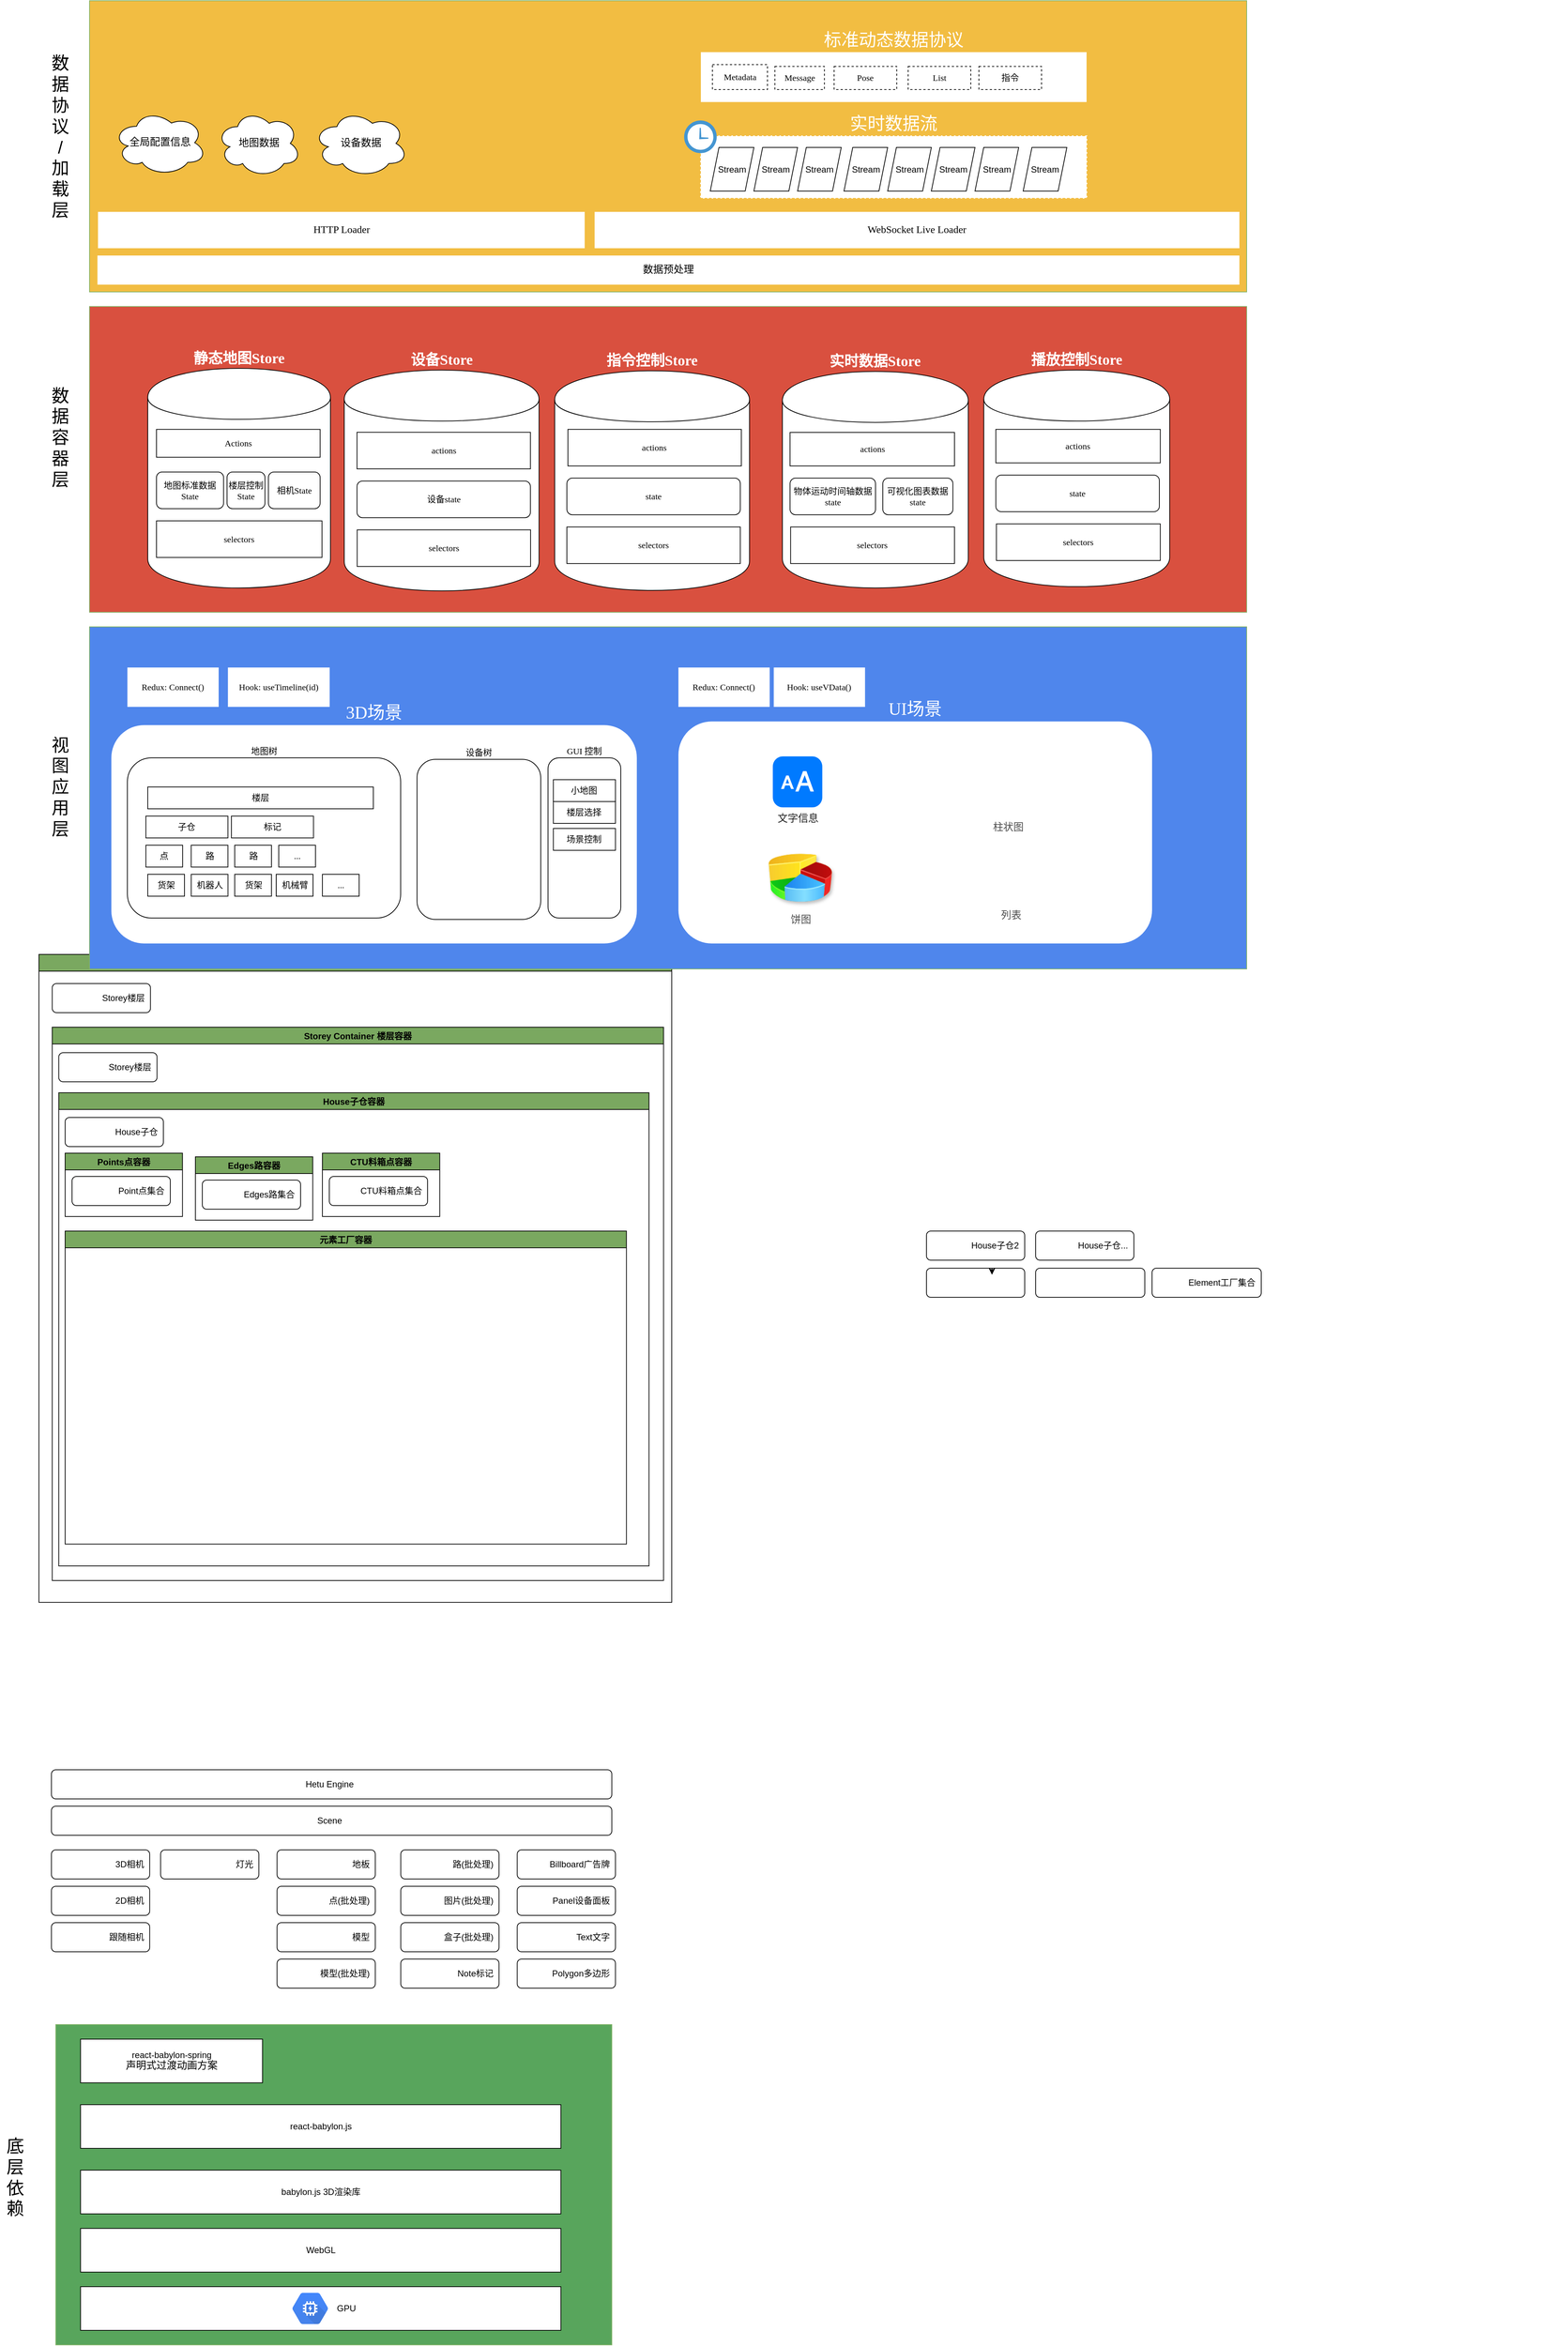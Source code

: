<mxfile version="12.9.3" type="github">
  <diagram id="kbm905aHLV5Dr9nUJAch" name="Page-1">
    <mxGraphModel dx="2106" dy="2013" grid="1" gridSize="10" guides="1" tooltips="1" connect="1" arrows="1" fold="1" page="1" pageScale="1" pageWidth="827" pageHeight="1169" math="0" shadow="0">
      <root>
        <mxCell id="0" />
        <mxCell id="1" parent="0" />
        <mxCell id="QesI7u1L_WgdvTfQqV23-170" value="Map Container容器" style="swimlane;fillColor=#7AA860;align=center;" vertex="1" parent="1">
          <mxGeometry x="-539.5" y="590" width="869.5" height="890" as="geometry" />
        </mxCell>
        <mxCell id="Qb2TL99q_MYCM1XcV-fh-2" value="" style="rounded=0;whiteSpace=wrap;html=1;fillColor=#4F86EC;strokeColor=#82b366;" parent="1" vertex="1">
          <mxGeometry x="-470" y="140" width="1590" height="470" as="geometry" />
        </mxCell>
        <mxCell id="G_mRowMAx6_Zk3fWA19y-172" value="&lt;font style=&quot;font-size: 24px&quot; color=&quot;#ffffff&quot;&gt;UI场景&lt;/font&gt;" style="rounded=1;whiteSpace=wrap;html=1;labelPosition=center;verticalLabelPosition=top;align=center;verticalAlign=bottom;fontFamily=Verdana;strokeColor=none;" parent="1" vertex="1">
          <mxGeometry x="339.19" y="270" width="650.81" height="305" as="geometry" />
        </mxCell>
        <mxCell id="G_mRowMAx6_Zk3fWA19y-164" value="&lt;font style=&quot;font-size: 24px&quot; color=&quot;#ffffff&quot;&gt;3D场景&lt;/font&gt;" style="rounded=1;whiteSpace=wrap;html=1;labelPosition=center;verticalLabelPosition=top;align=center;verticalAlign=bottom;fontFamily=Verdana;strokeColor=none;" parent="1" vertex="1">
          <mxGeometry x="-440" y="275" width="722.04" height="300" as="geometry" />
        </mxCell>
        <mxCell id="G_mRowMAx6_Zk3fWA19y-107" value="地图树" style="rounded=1;whiteSpace=wrap;html=1;labelPosition=center;verticalLabelPosition=top;align=center;verticalAlign=bottom;fontFamily=Verdana;" parent="1" vertex="1">
          <mxGeometry x="-417.96" y="320" width="375.5" height="220" as="geometry" />
        </mxCell>
        <mxCell id="Kp7RcIrqSu2gTxTqtwUE-27" value="楼层" style="rounded=0;whiteSpace=wrap;html=1;fontSize=12;fontFamily=Verdana;" parent="1" vertex="1">
          <mxGeometry x="-390" y="360" width="310" height="30" as="geometry" />
        </mxCell>
        <mxCell id="Kp7RcIrqSu2gTxTqtwUE-30" value="子仓" style="rounded=0;whiteSpace=wrap;html=1;fontSize=12;fontFamily=Verdana;" parent="1" vertex="1">
          <mxGeometry x="-392.56" y="400" width="112.75" height="30" as="geometry" />
        </mxCell>
        <mxCell id="G_mRowMAx6_Zk3fWA19y-111" value="设备树" style="rounded=1;whiteSpace=wrap;html=1;labelPosition=center;verticalLabelPosition=top;align=center;verticalAlign=bottom;fontFamily=Verdana;" parent="1" vertex="1">
          <mxGeometry x="-20" y="322" width="170" height="220" as="geometry" />
        </mxCell>
        <mxCell id="G_mRowMAx6_Zk3fWA19y-113" value="标记" style="rounded=0;whiteSpace=wrap;html=1;fontSize=12;fontFamily=Verdana;" parent="1" vertex="1">
          <mxGeometry x="-275" y="400" width="112.75" height="30" as="geometry" />
        </mxCell>
        <mxCell id="G_mRowMAx6_Zk3fWA19y-140" value="货架" style="rounded=0;whiteSpace=wrap;html=1;fontSize=12;fontFamily=Verdana;" parent="1" vertex="1">
          <mxGeometry x="-390" y="480" width="50.5" height="30" as="geometry" />
        </mxCell>
        <mxCell id="G_mRowMAx6_Zk3fWA19y-141" value="机器人" style="rounded=0;whiteSpace=wrap;html=1;fontSize=12;fontFamily=Verdana;" parent="1" vertex="1">
          <mxGeometry x="-330.25" y="480" width="50.5" height="30" as="geometry" />
        </mxCell>
        <mxCell id="G_mRowMAx6_Zk3fWA19y-142" value="货架" style="rounded=0;whiteSpace=wrap;html=1;fontSize=12;fontFamily=Verdana;" parent="1" vertex="1">
          <mxGeometry x="-270.5" y="480" width="50.5" height="30" as="geometry" />
        </mxCell>
        <mxCell id="G_mRowMAx6_Zk3fWA19y-179" value="Hook: useVData()" style="rounded=0;whiteSpace=wrap;html=1;fontFamily=Verdana;strokeColor=none;" parent="1" vertex="1">
          <mxGeometry x="470.192" y="195.884" width="125.408" height="54.118" as="geometry" />
        </mxCell>
        <mxCell id="G_mRowMAx6_Zk3fWA19y-183" value="Hook: useTimeline(id)" style="rounded=0;whiteSpace=wrap;html=1;fontFamily=Verdana;strokeColor=none;" parent="1" vertex="1">
          <mxGeometry x="-279.81" y="195.89" width="139.81" height="54.11" as="geometry" />
        </mxCell>
        <mxCell id="G_mRowMAx6_Zk3fWA19y-184" value="Redux: Connect()" style="rounded=0;whiteSpace=wrap;html=1;fontFamily=Verdana;strokeColor=none;" parent="1" vertex="1">
          <mxGeometry x="339.192" y="195.894" width="125.408" height="54.118" as="geometry" />
        </mxCell>
        <mxCell id="G_mRowMAx6_Zk3fWA19y-185" value="Redux: Connect()" style="rounded=0;whiteSpace=wrap;html=1;fontFamily=Verdana;strokeColor=none;" parent="1" vertex="1">
          <mxGeometry x="-417.958" y="195.884" width="125.408" height="54.118" as="geometry" />
        </mxCell>
        <mxCell id="Qb2TL99q_MYCM1XcV-fh-3" value="" style="rounded=0;whiteSpace=wrap;html=1;fillColor=#D9503F;strokeColor=#82b366;" parent="1" vertex="1">
          <mxGeometry x="-470" y="-300" width="1590" height="420" as="geometry" />
        </mxCell>
        <mxCell id="lYB_4dRALKVZFrLRTpmS-6" value="" style="group;fontColor=#FFFFFF;" parent="1" vertex="1" connectable="0">
          <mxGeometry x="-390" y="-215" width="1404.19" height="310" as="geometry" />
        </mxCell>
        <mxCell id="G_mRowMAx6_Zk3fWA19y-153" value="" style="group;fontFamily=Verdana;" parent="lYB_4dRALKVZFrLRTpmS-6" vertex="1" connectable="0">
          <mxGeometry width="288.968" height="301.622" as="geometry" />
        </mxCell>
        <mxCell id="G_mRowMAx6_Zk3fWA19y-114" value="&lt;div style=&quot;text-align: center&quot;&gt;&lt;b style=&quot;font-size: 20px&quot;&gt;&lt;font color=&quot;#ffffff&quot;&gt;静态地图Store&lt;/font&gt;&lt;/b&gt;&lt;br&gt;&lt;/div&gt;" style="shape=cylinder;whiteSpace=wrap;html=1;boundedLbl=1;backgroundOutline=1;labelPosition=center;verticalLabelPosition=top;align=center;verticalAlign=bottom;fontFamily=Verdana;" parent="G_mRowMAx6_Zk3fWA19y-153" vertex="1">
          <mxGeometry width="251.071" height="301.622" as="geometry" />
        </mxCell>
        <mxCell id="G_mRowMAx6_Zk3fWA19y-110" value="楼层控制State" style="rounded=1;whiteSpace=wrap;html=1;fontSize=12;fontFamily=Verdana;" parent="G_mRowMAx6_Zk3fWA19y-153" vertex="1">
          <mxGeometry x="108.955" y="142.432" width="52.109" height="50.27" as="geometry" />
        </mxCell>
        <mxCell id="G_mRowMAx6_Zk3fWA19y-119" value="Actions" style="rounded=0;whiteSpace=wrap;html=1;fontFamily=Verdana;" parent="G_mRowMAx6_Zk3fWA19y-153" vertex="1">
          <mxGeometry x="12.042" y="83.784" width="224.817" height="38.298" as="geometry" />
        </mxCell>
        <mxCell id="esOJimNZTuqzEGKTnxW6-20" value="地图标准数据State" style="rounded=1;whiteSpace=wrap;html=1;fontFamily=Verdana;" parent="G_mRowMAx6_Zk3fWA19y-153" vertex="1">
          <mxGeometry x="12.042" y="142.432" width="92.176" height="50.27" as="geometry" />
        </mxCell>
        <mxCell id="esOJimNZTuqzEGKTnxW6-21" value="相机State" style="rounded=1;whiteSpace=wrap;html=1;fontSize=12;fontFamily=Verdana;" parent="G_mRowMAx6_Zk3fWA19y-153" vertex="1">
          <mxGeometry x="165.801" y="142.432" width="71.058" height="50.27" as="geometry" />
        </mxCell>
        <mxCell id="esOJimNZTuqzEGKTnxW6-22" value="selectors" style="rounded=0;whiteSpace=wrap;html=1;fontFamily=Verdana;" parent="G_mRowMAx6_Zk3fWA19y-153" vertex="1">
          <mxGeometry x="12.042" y="209.459" width="227.385" height="50.27" as="geometry" />
        </mxCell>
        <mxCell id="esOJimNZTuqzEGKTnxW6-3" value="&lt;span style=&quot;font-size: 20px&quot;&gt;&lt;b&gt;指令控制Store&lt;/b&gt;&lt;/span&gt;" style="shape=cylinder;whiteSpace=wrap;html=1;boundedLbl=1;backgroundOutline=1;fontFamily=Verdana;labelPosition=center;verticalLabelPosition=top;align=center;verticalAlign=bottom;fontColor=#FFFFFF;" parent="lYB_4dRALKVZFrLRTpmS-6" vertex="1">
          <mxGeometry x="559.196" y="3.378" width="267.651" height="301.622" as="geometry" />
        </mxCell>
        <mxCell id="esOJimNZTuqzEGKTnxW6-19" value="" style="group;fontColor=#FFFFFF;" parent="lYB_4dRALKVZFrLRTpmS-6" vertex="1" connectable="0">
          <mxGeometry x="270.019" y="12.378" width="267.651" height="293.243" as="geometry" />
        </mxCell>
        <mxCell id="esOJimNZTuqzEGKTnxW6-9" value="&lt;font style=&quot;font-size: 20px&quot; color=&quot;#ffffff&quot;&gt;&lt;b&gt;设备Store&lt;/b&gt;&lt;/font&gt;" style="shape=cylinder;whiteSpace=wrap;html=1;boundedLbl=1;backgroundOutline=1;labelPosition=center;verticalLabelPosition=top;align=center;verticalAlign=bottom;fontFamily=Verdana;" parent="esOJimNZTuqzEGKTnxW6-19" vertex="1">
          <mxGeometry y="-10" width="267.65" height="303.24" as="geometry" />
        </mxCell>
        <mxCell id="esOJimNZTuqzEGKTnxW6-16" value="actions" style="rounded=0;whiteSpace=wrap;html=1;fontFamily=Verdana;" parent="esOJimNZTuqzEGKTnxW6-19" vertex="1">
          <mxGeometry x="17.528" y="75.405" width="238.28" height="50.27" as="geometry" />
        </mxCell>
        <mxCell id="esOJimNZTuqzEGKTnxW6-17" value="设备state" style="rounded=1;whiteSpace=wrap;html=1;fontFamily=Verdana;" parent="esOJimNZTuqzEGKTnxW6-19" vertex="1">
          <mxGeometry x="17.528" y="142.432" width="238.28" height="50.27" as="geometry" />
        </mxCell>
        <mxCell id="esOJimNZTuqzEGKTnxW6-18" value="selectors" style="rounded=0;whiteSpace=wrap;html=1;fontFamily=Verdana;" parent="esOJimNZTuqzEGKTnxW6-19" vertex="1">
          <mxGeometry x="17.741" y="209.459" width="238.28" height="50.27" as="geometry" />
        </mxCell>
        <mxCell id="esOJimNZTuqzEGKTnxW6-59" value="actions" style="rounded=0;whiteSpace=wrap;html=1;fontFamily=Verdana;" parent="lYB_4dRALKVZFrLRTpmS-6" vertex="1">
          <mxGeometry x="577.367" y="83.784" width="238.28" height="50.27" as="geometry" />
        </mxCell>
        <mxCell id="esOJimNZTuqzEGKTnxW6-60" value="state" style="rounded=1;whiteSpace=wrap;html=1;fontFamily=Verdana;" parent="lYB_4dRALKVZFrLRTpmS-6" vertex="1">
          <mxGeometry x="575.913" y="150.811" width="238.28" height="50.27" as="geometry" />
        </mxCell>
        <mxCell id="esOJimNZTuqzEGKTnxW6-61" value="selectors" style="rounded=0;whiteSpace=wrap;html=1;fontFamily=Verdana;" parent="lYB_4dRALKVZFrLRTpmS-6" vertex="1">
          <mxGeometry x="575.913" y="217.838" width="238.28" height="50.27" as="geometry" />
        </mxCell>
        <mxCell id="G_mRowMAx6_Zk3fWA19y-127" value="&lt;div style=&quot;text-align: center&quot;&gt;&lt;b style=&quot;font-size: 20px&quot;&gt;实时数据Store&lt;/b&gt;&lt;br&gt;&lt;/div&gt;" style="shape=cylinder;whiteSpace=wrap;html=1;boundedLbl=1;backgroundOutline=1;labelPosition=center;verticalLabelPosition=top;align=center;verticalAlign=bottom;fontFamily=Verdana;fontColor=#FFFFFF;" parent="lYB_4dRALKVZFrLRTpmS-6" vertex="1">
          <mxGeometry x="872.053" y="4.189" width="255.396" height="297.432" as="geometry" />
        </mxCell>
        <mxCell id="G_mRowMAx6_Zk3fWA19y-131" value="物体运动时间轴数据state" style="rounded=1;whiteSpace=wrap;html=1;fontFamily=Verdana;" parent="lYB_4dRALKVZFrLRTpmS-6" vertex="1">
          <mxGeometry x="882.55" y="150.81" width="117.45" height="50.27" as="geometry" />
        </mxCell>
        <mxCell id="G_mRowMAx6_Zk3fWA19y-132" value="可视化图表数据state" style="rounded=1;whiteSpace=wrap;html=1;fontFamily=Verdana;" parent="lYB_4dRALKVZFrLRTpmS-6" vertex="1">
          <mxGeometry x="1010" y="150.81" width="96.32" height="50.27" as="geometry" />
        </mxCell>
        <mxCell id="esOJimNZTuqzEGKTnxW6-63" value="selectors" style="rounded=0;whiteSpace=wrap;html=1;fontFamily=Verdana;" parent="lYB_4dRALKVZFrLRTpmS-6" vertex="1">
          <mxGeometry x="883.328" y="217.838" width="225.172" height="50.27" as="geometry" />
        </mxCell>
        <mxCell id="esOJimNZTuqzEGKTnxW6-68" value="actions" style="rounded=0;whiteSpace=wrap;html=1;fontFamily=Verdana;" parent="lYB_4dRALKVZFrLRTpmS-6" vertex="1">
          <mxGeometry x="882.546" y="87.973" width="225.954" height="46.081" as="geometry" />
        </mxCell>
        <mxCell id="lYB_4dRALKVZFrLRTpmS-1" value="&lt;div style=&quot;text-align: center&quot;&gt;&lt;span style=&quot;font-size: 20px&quot;&gt;&lt;b&gt;播放控制Store&lt;/b&gt;&lt;/span&gt;&lt;/div&gt;" style="shape=cylinder;whiteSpace=wrap;html=1;boundedLbl=1;backgroundOutline=1;labelPosition=center;verticalLabelPosition=top;align=center;verticalAlign=bottom;fontFamily=Verdana;fontColor=#FFFFFF;" parent="lYB_4dRALKVZFrLRTpmS-6" vertex="1">
          <mxGeometry x="1148.794" y="2.378" width="255.396" height="297.432" as="geometry" />
        </mxCell>
        <mxCell id="lYB_4dRALKVZFrLRTpmS-2" value="state" style="rounded=1;whiteSpace=wrap;html=1;fontFamily=Verdana;" parent="lYB_4dRALKVZFrLRTpmS-6" vertex="1">
          <mxGeometry x="1165.35" y="146.62" width="224.65" height="50.27" as="geometry" />
        </mxCell>
        <mxCell id="lYB_4dRALKVZFrLRTpmS-4" value="selectors" style="rounded=0;whiteSpace=wrap;html=1;fontFamily=Verdana;" parent="lYB_4dRALKVZFrLRTpmS-6" vertex="1">
          <mxGeometry x="1166.128" y="213.649" width="225.172" height="50.27" as="geometry" />
        </mxCell>
        <mxCell id="lYB_4dRALKVZFrLRTpmS-5" value="actions" style="rounded=0;whiteSpace=wrap;html=1;fontFamily=Verdana;" parent="lYB_4dRALKVZFrLRTpmS-6" vertex="1">
          <mxGeometry x="1165.346" y="83.784" width="225.954" height="46.081" as="geometry" />
        </mxCell>
        <mxCell id="lYB_4dRALKVZFrLRTpmS-8" value="" style="rounded=0;whiteSpace=wrap;html=1;fillColor=#F2BD42;strokeColor=#82b366;shadow=0;" parent="1" vertex="1">
          <mxGeometry x="-470" y="-720" width="1590" height="400" as="geometry" />
        </mxCell>
        <mxCell id="lYB_4dRALKVZFrLRTpmS-38" value="HTTP Loader" style="rounded=0;whiteSpace=wrap;html=1;fontFamily=Verdana;strokeColor=none;fontSize=14;" parent="1" vertex="1">
          <mxGeometry x="-458.36" y="-430" width="668.72" height="50" as="geometry" />
        </mxCell>
        <mxCell id="lYB_4dRALKVZFrLRTpmS-39" value="WebSocket Live Loader" style="rounded=0;whiteSpace=wrap;html=1;fontFamily=Verdana;strokeColor=none;fontSize=14;" parent="1" vertex="1">
          <mxGeometry x="224.02" y="-430" width="885.98" height="50" as="geometry" />
        </mxCell>
        <mxCell id="lYB_4dRALKVZFrLRTpmS-49" style="edgeStyle=orthogonalEdgeStyle;rounded=0;orthogonalLoop=1;jettySize=auto;html=1;exitX=0.5;exitY=1;exitDx=0;exitDy=0;" parent="1" source="lYB_4dRALKVZFrLRTpmS-39" target="lYB_4dRALKVZFrLRTpmS-39" edge="1">
          <mxGeometry relative="1" as="geometry" />
        </mxCell>
        <mxCell id="lYB_4dRALKVZFrLRTpmS-43" value="设备数据" style="ellipse;shape=cloud;whiteSpace=wrap;html=1;fontFamily=Verdana;fontSize=14;" parent="1" vertex="1">
          <mxGeometry x="-162.49" y="-569.99" width="129.78" height="91.95" as="geometry" />
        </mxCell>
        <mxCell id="lYB_4dRALKVZFrLRTpmS-40" value="全局配置信息" style="ellipse;shape=cloud;whiteSpace=wrap;html=1;fontFamily=Verdana;fontSize=14;" parent="1" vertex="1">
          <mxGeometry x="-437.28" y="-570" width="127.72" height="90" as="geometry" />
        </mxCell>
        <mxCell id="lYB_4dRALKVZFrLRTpmS-41" value="地图数据" style="ellipse;shape=cloud;whiteSpace=wrap;html=1;fontFamily=Verdana;fontSize=14;" parent="1" vertex="1">
          <mxGeometry x="-295.47" y="-570" width="115.82" height="91.96" as="geometry" />
        </mxCell>
        <mxCell id="lYB_4dRALKVZFrLRTpmS-31" value="&lt;font color=&quot;#ffffff&quot; style=&quot;font-size: 24px&quot;&gt;标准动态数据协议&lt;/font&gt;" style="rounded=0;whiteSpace=wrap;html=1;fillColor=#ffffff;fontSize=12;labelPosition=center;verticalLabelPosition=top;align=center;verticalAlign=bottom;fontFamily=Verdana;strokeColor=none;" parent="1" vertex="1">
          <mxGeometry x="370" y="-649.36" width="530" height="68.51" as="geometry" />
        </mxCell>
        <mxCell id="lYB_4dRALKVZFrLRTpmS-32" value="Metadata" style="rounded=0;whiteSpace=wrap;html=1;fillColor=#ffffff;fontSize=12;dashed=1;fontFamily=Verdana;" parent="1" vertex="1">
          <mxGeometry x="385.888" y="-632.233" width="75.666" height="34.255" as="geometry" />
        </mxCell>
        <mxCell id="lYB_4dRALKVZFrLRTpmS-33" value="Message" style="rounded=0;whiteSpace=wrap;html=1;dashed=1;fillColor=#ffffff;fontSize=12;labelPosition=center;verticalLabelPosition=middle;align=center;verticalAlign=middle;fontFamily=Verdana;" parent="1" vertex="1">
          <mxGeometry x="471.726" y="-629.786" width="68.057" height="31.809" as="geometry" />
        </mxCell>
        <mxCell id="lYB_4dRALKVZFrLRTpmS-35" value="List" style="rounded=0;whiteSpace=wrap;html=1;dashed=1;fillColor=#ffffff;fontSize=12;labelPosition=center;verticalLabelPosition=middle;align=center;verticalAlign=middle;fontFamily=Verdana;" parent="1" vertex="1">
          <mxGeometry x="654.833" y="-629.786" width="86.062" height="31.809" as="geometry" />
        </mxCell>
        <mxCell id="lYB_4dRALKVZFrLRTpmS-66" value="Pose" style="rounded=0;whiteSpace=wrap;html=1;dashed=1;fillColor=#ffffff;fontSize=12;labelPosition=center;verticalLabelPosition=middle;align=center;verticalAlign=middle;fontFamily=Verdana;" parent="1" vertex="1">
          <mxGeometry x="553.104" y="-629.786" width="86.062" height="31.809" as="geometry" />
        </mxCell>
        <mxCell id="lYB_4dRALKVZFrLRTpmS-67" value="指令" style="rounded=0;whiteSpace=wrap;html=1;dashed=1;fillColor=#ffffff;fontSize=12;labelPosition=center;verticalLabelPosition=middle;align=center;verticalAlign=middle;fontFamily=Verdana;" parent="1" vertex="1">
          <mxGeometry x="752.063" y="-629.786" width="86.062" height="31.809" as="geometry" />
        </mxCell>
        <mxCell id="lYB_4dRALKVZFrLRTpmS-68" value="数据容器层" style="text;html=1;strokeColor=none;fillColor=none;align=center;verticalAlign=middle;whiteSpace=wrap;rounded=0;shadow=0;fontSize=24;" parent="1" vertex="1">
          <mxGeometry x="-530" y="-180" width="40" height="120" as="geometry" />
        </mxCell>
        <mxCell id="lYB_4dRALKVZFrLRTpmS-69" value="数据协议&lt;br&gt;/&lt;br&gt;加载&lt;br&gt;层" style="text;html=1;strokeColor=none;fillColor=none;align=center;verticalAlign=middle;whiteSpace=wrap;rounded=0;shadow=0;fontSize=24;" parent="1" vertex="1">
          <mxGeometry x="-530" y="-593.08" width="40" height="120" as="geometry" />
        </mxCell>
        <mxCell id="lYB_4dRALKVZFrLRTpmS-70" value="视图&lt;br&gt;应用层" style="text;html=1;strokeColor=none;fillColor=none;align=center;verticalAlign=middle;whiteSpace=wrap;rounded=0;shadow=0;fontSize=24;" parent="1" vertex="1">
          <mxGeometry x="-530" y="300" width="40" height="120" as="geometry" />
        </mxCell>
        <mxCell id="lYB_4dRALKVZFrLRTpmS-71" value="底层依赖" style="text;html=1;strokeColor=none;fillColor=none;align=center;verticalAlign=middle;whiteSpace=wrap;rounded=0;shadow=0;fontSize=24;" parent="1" vertex="1">
          <mxGeometry x="-592.32" y="2210" width="40" height="120" as="geometry" />
        </mxCell>
        <mxCell id="lYB_4dRALKVZFrLRTpmS-74" value="点" style="rounded=0;whiteSpace=wrap;html=1;fontSize=12;fontFamily=Verdana;" parent="1" vertex="1">
          <mxGeometry x="-392.56" y="440" width="50.5" height="30" as="geometry" />
        </mxCell>
        <mxCell id="lYB_4dRALKVZFrLRTpmS-75" value="路" style="rounded=0;whiteSpace=wrap;html=1;fontSize=12;fontFamily=Verdana;" parent="1" vertex="1">
          <mxGeometry x="-330.31" y="440" width="50.5" height="30" as="geometry" />
        </mxCell>
        <mxCell id="lYB_4dRALKVZFrLRTpmS-78" value="机械臂" style="rounded=0;whiteSpace=wrap;html=1;fontSize=12;fontFamily=Verdana;" parent="1" vertex="1">
          <mxGeometry x="-213.43" y="480" width="50.5" height="30" as="geometry" />
        </mxCell>
        <mxCell id="lYB_4dRALKVZFrLRTpmS-79" value="路" style="rounded=0;whiteSpace=wrap;html=1;fontSize=12;fontFamily=Verdana;" parent="1" vertex="1">
          <mxGeometry x="-270.5" y="440" width="50.5" height="30" as="geometry" />
        </mxCell>
        <mxCell id="lYB_4dRALKVZFrLRTpmS-80" value="..." style="rounded=0;whiteSpace=wrap;html=1;fontSize=12;fontFamily=Verdana;" parent="1" vertex="1">
          <mxGeometry x="-150" y="480" width="50.5" height="30" as="geometry" />
        </mxCell>
        <mxCell id="lYB_4dRALKVZFrLRTpmS-81" value="..." style="rounded=0;whiteSpace=wrap;html=1;fontSize=12;fontFamily=Verdana;" parent="1" vertex="1">
          <mxGeometry x="-210" y="440" width="50.5" height="30" as="geometry" />
        </mxCell>
        <mxCell id="lYB_4dRALKVZFrLRTpmS-82" value="GUI 控制" style="rounded=1;whiteSpace=wrap;html=1;labelPosition=center;verticalLabelPosition=top;align=center;verticalAlign=bottom;fontFamily=Verdana;" parent="1" vertex="1">
          <mxGeometry x="160" y="320" width="100" height="220" as="geometry" />
        </mxCell>
        <mxCell id="lYB_4dRALKVZFrLRTpmS-85" value="机械臂" style="rounded=0;whiteSpace=wrap;html=1;fontSize=12;fontFamily=Verdana;" parent="1" vertex="1">
          <mxGeometry x="-213.43" y="480" width="50.5" height="30" as="geometry" />
        </mxCell>
        <mxCell id="lYB_4dRALKVZFrLRTpmS-95" value="" style="shape=image;html=1;verticalAlign=top;verticalLabelPosition=bottom;labelBackgroundColor=#ffffff;imageAspect=0;aspect=fixed;image=https://cdn1.iconfinder.com/data/icons/smallicons-logotypes/32/android-128.png;rounded=0;shadow=1;glass=0;comic=0;strokeColor=#000000;strokeWidth=1;fillColor=none;fontSize=24;fontColor=#FFFFFF;" parent="1" vertex="1">
          <mxGeometry y="352" width="60" height="60" as="geometry" />
        </mxCell>
        <mxCell id="lYB_4dRALKVZFrLRTpmS-96" value="" style="shape=image;html=1;verticalAlign=top;verticalLabelPosition=bottom;labelBackgroundColor=#ffffff;imageAspect=0;aspect=fixed;image=https://cdn2.iconfinder.com/data/icons/free-1/128/Android__logo__robot-128.png;rounded=0;shadow=1;glass=0;comic=0;strokeColor=#000000;strokeWidth=1;fillColor=none;fontSize=24;fontColor=#FFFFFF;" parent="1" vertex="1">
          <mxGeometry x="72" y="352" width="58" height="58" as="geometry" />
        </mxCell>
        <mxCell id="lYB_4dRALKVZFrLRTpmS-97" value="" style="shape=image;html=1;verticalAlign=top;verticalLabelPosition=bottom;labelBackgroundColor=#ffffff;imageAspect=0;aspect=fixed;image=https://cdn0.iconfinder.com/data/icons/construction-2-21/512/construction-industry-building-08-128.png;rounded=0;shadow=1;glass=0;comic=0;strokeColor=#000000;strokeWidth=1;fillColor=none;fontSize=24;fontColor=#FFFFFF;" parent="1" vertex="1">
          <mxGeometry y="442" width="60" height="60" as="geometry" />
        </mxCell>
        <mxCell id="lYB_4dRALKVZFrLRTpmS-98" value="" style="shape=image;html=1;verticalAlign=top;verticalLabelPosition=bottom;labelBackgroundColor=#ffffff;imageAspect=0;aspect=fixed;image=https://cdn4.iconfinder.com/data/icons/space-exploration-set/128/iStar_Design_Space_LineIcons_Live-16-128.png;rounded=0;shadow=1;glass=0;comic=0;strokeColor=#000000;strokeWidth=1;fillColor=none;fontSize=24;fontColor=#FFFFFF;" parent="1" vertex="1">
          <mxGeometry x="72" y="432" width="78" height="78" as="geometry" />
        </mxCell>
        <mxCell id="lYB_4dRALKVZFrLRTpmS-99" value="小地图" style="rounded=0;whiteSpace=wrap;html=1;fontSize=12;fontFamily=Verdana;" parent="1" vertex="1">
          <mxGeometry x="167.32" y="350" width="85.35" height="30" as="geometry" />
        </mxCell>
        <mxCell id="lYB_4dRALKVZFrLRTpmS-100" value="楼层选择" style="rounded=0;whiteSpace=wrap;html=1;fontSize=12;fontFamily=Verdana;" parent="1" vertex="1">
          <mxGeometry x="167.32" y="380" width="85.35" height="30" as="geometry" />
        </mxCell>
        <mxCell id="lYB_4dRALKVZFrLRTpmS-101" value="场景控制" style="rounded=0;whiteSpace=wrap;html=1;fontSize=12;fontFamily=Verdana;" parent="1" vertex="1">
          <mxGeometry x="167.33" y="417" width="85.35" height="30" as="geometry" />
        </mxCell>
        <mxCell id="lYB_4dRALKVZFrLRTpmS-102" value="Text" style="text;html=1;strokeColor=none;fillColor=none;align=center;verticalAlign=middle;whiteSpace=wrap;rounded=0;shadow=1;glass=0;comic=0;fontSize=24;fontColor=#FFFFFF;" parent="1" vertex="1">
          <mxGeometry x="976" y="890" width="40" height="20" as="geometry" />
        </mxCell>
        <mxCell id="lYB_4dRALKVZFrLRTpmS-104" value="&lt;font style=&quot;font-size: 14px&quot;&gt;文字信息&lt;br&gt;&lt;/font&gt;" style="html=1;strokeWidth=1;shadow=0;dashed=0;shape=mxgraph.ios7.misc.text_size;fillColor=#007AFF;strokeColor=none;buttonText=;strokeColor2=#222222;fontColor=#222222;fontSize=8;verticalLabelPosition=bottom;verticalAlign=top;align=center;rounded=0;glass=0;comic=0;" parent="1" vertex="1">
          <mxGeometry x="468.87" y="318" width="68" height="70" as="geometry" />
        </mxCell>
        <mxCell id="lYB_4dRALKVZFrLRTpmS-158" value="柱状图" style="shape=image;html=1;verticalAlign=top;verticalLabelPosition=bottom;labelBackgroundColor=#ffffff;imageAspect=0;aspect=fixed;image=https://cdn0.iconfinder.com/data/icons/infographic-bar-vol-9/512/1-128.png;rounded=0;shadow=1;glass=0;comic=0;strokeColor=#000000;strokeWidth=1;fillColor=none;fontSize=14;fontColor=#4D4D4D;" parent="1" vertex="1">
          <mxGeometry x="739.81" y="295.25" width="104.75" height="104.75" as="geometry" />
        </mxCell>
        <mxCell id="lYB_4dRALKVZFrLRTpmS-165" value="饼图" style="image;html=1;labelBackgroundColor=#ffffff;image=img/lib/clip_art/finance/Pie_Chart_128x128.png;rounded=0;shadow=1;glass=0;comic=0;strokeColor=#000000;strokeWidth=1;fillColor=none;fontSize=14;fontColor=#4D4D4D;" parent="1" vertex="1">
          <mxGeometry x="463.09" y="442" width="87.1" height="85" as="geometry" />
        </mxCell>
        <mxCell id="lYB_4dRALKVZFrLRTpmS-167" value="列表" style="shape=image;html=1;verticalAlign=top;verticalLabelPosition=bottom;labelBackgroundColor=#ffffff;imageAspect=0;aspect=fixed;image=https://cdn2.iconfinder.com/data/icons/infographic-bar-vol-10-2/512/4-128.png;rounded=0;shadow=1;glass=0;comic=0;strokeColor=#000000;strokeWidth=1;fillColor=none;fontSize=14;fontColor=#4D4D4D;" parent="1" vertex="1">
          <mxGeometry x="756.22" y="442" width="79" height="79" as="geometry" />
        </mxCell>
        <mxCell id="lYB_4dRALKVZFrLRTpmS-168" value="" style="shape=image;html=1;verticalAlign=top;verticalLabelPosition=bottom;labelBackgroundColor=#ffffff;imageAspect=0;aspect=fixed;image=https://cdn1.iconfinder.com/data/icons/nuvola2/128x128/filesystems/pipe.png;rounded=0;shadow=1;glass=0;comic=0;strokeColor=#000000;strokeWidth=1;fillColor=none;fontSize=14;fontColor=#4D4D4D;rotation=-45;" parent="1" vertex="1">
          <mxGeometry x="-403.68" y="93.72" width="96.86" height="96.86" as="geometry" />
        </mxCell>
        <mxCell id="lYB_4dRALKVZFrLRTpmS-169" value="" style="shape=image;html=1;verticalAlign=top;verticalLabelPosition=bottom;labelBackgroundColor=#ffffff;imageAspect=0;aspect=fixed;image=https://cdn1.iconfinder.com/data/icons/nuvola2/128x128/filesystems/pipe.png;rounded=0;shadow=1;glass=0;comic=0;strokeColor=#000000;strokeWidth=1;fillColor=none;fontSize=14;fontColor=#4D4D4D;rotation=-45;" parent="1" vertex="1">
          <mxGeometry x="-257.85" y="95.21" width="95.89" height="95.89" as="geometry" />
        </mxCell>
        <mxCell id="lYB_4dRALKVZFrLRTpmS-170" value="" style="shape=image;html=1;verticalAlign=top;verticalLabelPosition=bottom;labelBackgroundColor=#ffffff;imageAspect=0;aspect=fixed;image=https://cdn1.iconfinder.com/data/icons/nuvola2/128x128/filesystems/pipe.png;rounded=0;shadow=1;glass=0;comic=0;strokeColor=#000000;strokeWidth=1;fillColor=none;fontSize=14;fontColor=#4D4D4D;rotation=-45;" parent="1" vertex="1">
          <mxGeometry x="347.01" y="95.21" width="95.89" height="95.89" as="geometry" />
        </mxCell>
        <mxCell id="lYB_4dRALKVZFrLRTpmS-171" value="" style="shape=image;html=1;verticalAlign=top;verticalLabelPosition=bottom;labelBackgroundColor=#ffffff;imageAspect=0;aspect=fixed;image=https://cdn1.iconfinder.com/data/icons/nuvola2/128x128/filesystems/pipe.png;rounded=0;shadow=1;glass=0;comic=0;strokeColor=#000000;strokeWidth=1;fillColor=none;fontSize=14;fontColor=#4D4D4D;rotation=-45;" parent="1" vertex="1">
          <mxGeometry x="484.96" y="96.21" width="95.89" height="95.89" as="geometry" />
        </mxCell>
        <mxCell id="lYB_4dRALKVZFrLRTpmS-182" value="数据预处理" style="rounded=0;whiteSpace=wrap;html=1;fontFamily=Verdana;strokeColor=none;fontSize=14;" parent="1" vertex="1">
          <mxGeometry x="-459.11" y="-370" width="1569.11" height="40" as="geometry" />
        </mxCell>
        <mxCell id="lYB_4dRALKVZFrLRTpmS-185" value="" style="group" parent="1" vertex="1" connectable="0">
          <mxGeometry x="370" y="-534" width="529.99" height="84.92" as="geometry" />
        </mxCell>
        <mxCell id="lYB_4dRALKVZFrLRTpmS-53" value="&lt;font style=&quot;font-size: 24px&quot; color=&quot;#ffffff&quot;&gt;实时数据流&lt;/font&gt;" style="rounded=0;whiteSpace=wrap;html=1;strokeColor=#FFFFFF;fillColor=#ffffff;dashed=1;dashPattern=1 2;strokeWidth=2;labelPosition=center;verticalLabelPosition=top;align=center;verticalAlign=bottom;" parent="lYB_4dRALKVZFrLRTpmS-185" vertex="1">
          <mxGeometry width="529.99" height="84.92" as="geometry" />
        </mxCell>
        <mxCell id="lYB_4dRALKVZFrLRTpmS-55" value="Stream" style="shape=parallelogram;perimeter=parallelogramPerimeter;whiteSpace=wrap;html=1;strokeColor=#000000;strokeWidth=1;fillColor=none;" parent="lYB_4dRALKVZFrLRTpmS-185" vertex="1">
          <mxGeometry x="12.9" y="15.51" width="60" height="60" as="geometry" />
        </mxCell>
        <mxCell id="lYB_4dRALKVZFrLRTpmS-58" value="&lt;span style=&quot;white-space: normal&quot;&gt;Stream&lt;/span&gt;" style="shape=parallelogram;perimeter=parallelogramPerimeter;whiteSpace=wrap;html=1;strokeColor=#000000;strokeWidth=1;fillColor=none;" parent="lYB_4dRALKVZFrLRTpmS-185" vertex="1">
          <mxGeometry x="72.9" y="15.51" width="60" height="60" as="geometry" />
        </mxCell>
        <mxCell id="lYB_4dRALKVZFrLRTpmS-59" value="&lt;span style=&quot;white-space: normal&quot;&gt;Stream&lt;/span&gt;" style="shape=parallelogram;perimeter=parallelogramPerimeter;whiteSpace=wrap;html=1;strokeColor=#000000;strokeWidth=1;fillColor=none;" parent="lYB_4dRALKVZFrLRTpmS-185" vertex="1">
          <mxGeometry x="132.9" y="15.51" width="60" height="60" as="geometry" />
        </mxCell>
        <mxCell id="lYB_4dRALKVZFrLRTpmS-60" value="&lt;span style=&quot;white-space: normal&quot;&gt;Stream&lt;/span&gt;" style="shape=parallelogram;perimeter=parallelogramPerimeter;whiteSpace=wrap;html=1;strokeColor=#000000;strokeWidth=1;fillColor=none;" parent="lYB_4dRALKVZFrLRTpmS-185" vertex="1">
          <mxGeometry x="196.7" y="15.51" width="60" height="60" as="geometry" />
        </mxCell>
        <mxCell id="lYB_4dRALKVZFrLRTpmS-61" value="&lt;span style=&quot;white-space: normal&quot;&gt;Stream&lt;/span&gt;" style="shape=parallelogram;perimeter=parallelogramPerimeter;whiteSpace=wrap;html=1;strokeColor=#000000;strokeWidth=1;fillColor=none;" parent="lYB_4dRALKVZFrLRTpmS-185" vertex="1">
          <mxGeometry x="256.7" y="15.51" width="60" height="60" as="geometry" />
        </mxCell>
        <mxCell id="lYB_4dRALKVZFrLRTpmS-62" value="&lt;span style=&quot;white-space: normal&quot;&gt;Stream&lt;/span&gt;" style="shape=parallelogram;perimeter=parallelogramPerimeter;whiteSpace=wrap;html=1;strokeColor=#000000;strokeWidth=1;fillColor=none;" parent="lYB_4dRALKVZFrLRTpmS-185" vertex="1">
          <mxGeometry x="316.7" y="15.51" width="60" height="60" as="geometry" />
        </mxCell>
        <mxCell id="lYB_4dRALKVZFrLRTpmS-63" value="&lt;span style=&quot;white-space: normal&quot;&gt;Stream&lt;/span&gt;" style="shape=parallelogram;perimeter=parallelogramPerimeter;whiteSpace=wrap;html=1;strokeColor=#000000;strokeWidth=1;fillColor=none;" parent="lYB_4dRALKVZFrLRTpmS-185" vertex="1">
          <mxGeometry x="376.7" y="15.51" width="60" height="60" as="geometry" />
        </mxCell>
        <mxCell id="lYB_4dRALKVZFrLRTpmS-64" value="&lt;span style=&quot;white-space: normal&quot;&gt;Stream&lt;/span&gt;" style="shape=parallelogram;perimeter=parallelogramPerimeter;whiteSpace=wrap;html=1;strokeColor=#000000;strokeWidth=1;fillColor=none;" parent="lYB_4dRALKVZFrLRTpmS-185" vertex="1">
          <mxGeometry x="442.9" y="15.51" width="60" height="60" as="geometry" />
        </mxCell>
        <mxCell id="lYB_4dRALKVZFrLRTpmS-180" value="" style="shadow=0;dashed=0;html=1;strokeColor=none;fillColor=#4495D1;labelPosition=center;verticalLabelPosition=bottom;verticalAlign=top;align=center;outlineConnect=0;shape=mxgraph.veeam.time;rounded=0;glass=0;comic=0;fontSize=14;fontColor=#FFFFFF;" parent="1" vertex="1">
          <mxGeometry x="347.01" y="-555.48" width="44.8" height="44.8" as="geometry" />
        </mxCell>
        <mxCell id="lYB_4dRALKVZFrLRTpmS-186" value="Text" style="text;html=1;align=center;verticalAlign=middle;resizable=0;points=[];autosize=1;fontSize=14;fontColor=#FFFFFF;" parent="1" vertex="1">
          <mxGeometry x="1520" y="85" width="40" height="20" as="geometry" />
        </mxCell>
        <mxCell id="QesI7u1L_WgdvTfQqV23-28" value="" style="group" vertex="1" connectable="0" parent="1">
          <mxGeometry x="-516.32" y="2040" width="764" height="460" as="geometry" />
        </mxCell>
        <mxCell id="Qb2TL99q_MYCM1XcV-fh-1" value="" style="rounded=0;whiteSpace=wrap;html=1;fillColor=#58A55C;strokeColor=#82b366;fontSize=14;" parent="QesI7u1L_WgdvTfQqV23-28" vertex="1">
          <mxGeometry y="20" width="764" height="440" as="geometry" />
        </mxCell>
        <mxCell id="QesI7u1L_WgdvTfQqV23-16" value="WebGL" style="rounded=0;whiteSpace=wrap;html=1;align=center;" vertex="1" parent="QesI7u1L_WgdvTfQqV23-28">
          <mxGeometry x="34" y="300" width="660" height="60" as="geometry" />
        </mxCell>
        <mxCell id="QesI7u1L_WgdvTfQqV23-17" value="babylon.js 3D渲染库" style="rounded=0;whiteSpace=wrap;html=1;align=center;" vertex="1" parent="QesI7u1L_WgdvTfQqV23-28">
          <mxGeometry x="34" y="220" width="660" height="60" as="geometry" />
        </mxCell>
        <mxCell id="QesI7u1L_WgdvTfQqV23-18" value="react-babylon.js" style="rounded=0;whiteSpace=wrap;html=1;align=center;" vertex="1" parent="QesI7u1L_WgdvTfQqV23-28">
          <mxGeometry x="34" y="130" width="660" height="60" as="geometry" />
        </mxCell>
        <mxCell id="QesI7u1L_WgdvTfQqV23-19" value="" style="group" vertex="1" connectable="0" parent="QesI7u1L_WgdvTfQqV23-28">
          <mxGeometry x="34" y="380" width="660" height="60" as="geometry" />
        </mxCell>
        <mxCell id="QesI7u1L_WgdvTfQqV23-7" value="" style="rounded=0;whiteSpace=wrap;html=1;align=left;" vertex="1" parent="QesI7u1L_WgdvTfQqV23-19">
          <mxGeometry width="660" height="60" as="geometry" />
        </mxCell>
        <mxCell id="QesI7u1L_WgdvTfQqV23-8" value="&amp;nbsp; &amp;nbsp;GPU" style="shape=mxgraph.gcp.compute.gpu;html=1;fillColor=#4387FD;gradientColor=#4683EA;strokeColor=none;verticalLabelPosition=middle;verticalAlign=middle;align=left;labelPosition=right;" vertex="1" parent="QesI7u1L_WgdvTfQqV23-19">
          <mxGeometry x="291.06" y="8.56" width="48.94" height="42.87" as="geometry" />
        </mxCell>
        <mxCell id="QesI7u1L_WgdvTfQqV23-22" value="react-babylon-spring&lt;br&gt;&lt;span style=&quot;font-family: &amp;#34;verdana&amp;#34; ; font-size: 14px&quot;&gt;声明式过渡动画方案&lt;/span&gt;" style="rounded=0;whiteSpace=wrap;html=1;align=center;" vertex="1" parent="QesI7u1L_WgdvTfQqV23-28">
          <mxGeometry x="34" y="40" width="250" height="60" as="geometry" />
        </mxCell>
        <mxCell id="lYB_4dRALKVZFrLRTpmS-175" value="" style="shape=image;html=1;verticalAlign=top;verticalLabelPosition=bottom;labelBackgroundColor=#ffffff;imageAspect=0;aspect=fixed;image=https://cdn3.iconfinder.com/data/icons/fatcow/32/connect.png;rounded=0;shadow=1;glass=0;comic=0;strokeColor=#000000;strokeWidth=1;fillColor=none;fontSize=14;fontColor=#4D4D4D;rotation=-45;" parent="QesI7u1L_WgdvTfQqV23-28" vertex="1">
          <mxGeometry x="142.69" y="100" width="31" height="31" as="geometry" />
        </mxCell>
        <mxCell id="QesI7u1L_WgdvTfQqV23-27" value="" style="shape=image;html=1;verticalAlign=top;verticalLabelPosition=bottom;labelBackgroundColor=#ffffff;imageAspect=0;aspect=fixed;image=https://cdn3.iconfinder.com/data/icons/fatcow/32/connect.png;rounded=0;shadow=1;glass=0;comic=0;strokeColor=#000000;strokeWidth=1;fillColor=none;fontSize=14;fontColor=#4D4D4D;rotation=-45;" vertex="1" parent="QesI7u1L_WgdvTfQqV23-28">
          <mxGeometry x="348.5" y="190" width="31" height="31" as="geometry" />
        </mxCell>
        <mxCell id="QesI7u1L_WgdvTfQqV23-48" value="" style="group;labelPosition=right;verticalLabelPosition=middle;align=center;verticalAlign=middle;textDirection=rtl;" vertex="1" connectable="0" parent="1">
          <mxGeometry x="-212.32" y="1870" width="135" height="40" as="geometry" />
        </mxCell>
        <mxCell id="QesI7u1L_WgdvTfQqV23-49" value="&lt;div&gt;&lt;span&gt;点(批处理)&lt;/span&gt;&lt;/div&gt;" style="rounded=1;whiteSpace=wrap;html=1;align=right;spacingRight=6;" vertex="1" parent="QesI7u1L_WgdvTfQqV23-48">
          <mxGeometry width="135" height="40" as="geometry" />
        </mxCell>
        <mxCell id="QesI7u1L_WgdvTfQqV23-50" value="" style="shape=image;html=1;verticalAlign=top;verticalLabelPosition=bottom;labelBackgroundColor=#ffffff;imageAspect=0;aspect=fixed;image=https://cdn2.iconfinder.com/data/icons/line-hero-essentials/32/Essentials_puzzle_component-128.png;fillColor=#7AA860;align=center;" vertex="1" parent="QesI7u1L_WgdvTfQqV23-48">
          <mxGeometry x="10" y="5" width="30" height="30" as="geometry" />
        </mxCell>
        <mxCell id="QesI7u1L_WgdvTfQqV23-51" value="" style="group;labelPosition=right;verticalLabelPosition=middle;align=center;verticalAlign=middle;textDirection=rtl;" vertex="1" connectable="0" parent="1">
          <mxGeometry x="-212.32" y="1820" width="135" height="40" as="geometry" />
        </mxCell>
        <mxCell id="QesI7u1L_WgdvTfQqV23-52" value="&lt;div&gt;&lt;span&gt;地板&lt;/span&gt;&lt;/div&gt;" style="rounded=1;whiteSpace=wrap;html=1;align=right;spacingRight=6;" vertex="1" parent="QesI7u1L_WgdvTfQqV23-51">
          <mxGeometry width="135" height="40" as="geometry" />
        </mxCell>
        <mxCell id="QesI7u1L_WgdvTfQqV23-53" value="" style="shape=image;html=1;verticalAlign=top;verticalLabelPosition=bottom;labelBackgroundColor=#ffffff;imageAspect=0;aspect=fixed;image=https://cdn2.iconfinder.com/data/icons/line-hero-essentials/32/Essentials_puzzle_component-128.png;fillColor=#7AA860;align=center;" vertex="1" parent="QesI7u1L_WgdvTfQqV23-51">
          <mxGeometry x="10" y="5" width="30" height="30" as="geometry" />
        </mxCell>
        <mxCell id="QesI7u1L_WgdvTfQqV23-54" value="" style="group;labelPosition=right;verticalLabelPosition=middle;align=center;verticalAlign=middle;textDirection=rtl;" vertex="1" connectable="0" parent="1">
          <mxGeometry x="-212.32" y="1920" width="135" height="40" as="geometry" />
        </mxCell>
        <mxCell id="QesI7u1L_WgdvTfQqV23-55" value="&lt;div&gt;&lt;span&gt;模型&lt;/span&gt;&lt;/div&gt;" style="rounded=1;whiteSpace=wrap;html=1;align=right;spacingRight=6;" vertex="1" parent="QesI7u1L_WgdvTfQqV23-54">
          <mxGeometry width="135" height="40" as="geometry" />
        </mxCell>
        <mxCell id="QesI7u1L_WgdvTfQqV23-56" value="" style="shape=image;html=1;verticalAlign=top;verticalLabelPosition=bottom;labelBackgroundColor=#ffffff;imageAspect=0;aspect=fixed;image=https://cdn2.iconfinder.com/data/icons/line-hero-essentials/32/Essentials_puzzle_component-128.png;fillColor=#7AA860;align=center;" vertex="1" parent="QesI7u1L_WgdvTfQqV23-54">
          <mxGeometry x="10" y="5" width="30" height="30" as="geometry" />
        </mxCell>
        <mxCell id="QesI7u1L_WgdvTfQqV23-57" value="" style="group;labelPosition=right;verticalLabelPosition=middle;align=center;verticalAlign=middle;textDirection=rtl;" vertex="1" connectable="0" parent="1">
          <mxGeometry x="-212.32" y="1970" width="135" height="40" as="geometry" />
        </mxCell>
        <mxCell id="QesI7u1L_WgdvTfQqV23-58" value="模型(批处理)" style="rounded=1;whiteSpace=wrap;html=1;align=right;spacingRight=6;" vertex="1" parent="QesI7u1L_WgdvTfQqV23-57">
          <mxGeometry width="135" height="40" as="geometry" />
        </mxCell>
        <mxCell id="QesI7u1L_WgdvTfQqV23-59" value="" style="shape=image;html=1;verticalAlign=top;verticalLabelPosition=bottom;labelBackgroundColor=#ffffff;imageAspect=0;aspect=fixed;image=https://cdn2.iconfinder.com/data/icons/line-hero-essentials/32/Essentials_puzzle_component-128.png;fillColor=#7AA860;align=center;" vertex="1" parent="QesI7u1L_WgdvTfQqV23-57">
          <mxGeometry x="10" y="5" width="30" height="30" as="geometry" />
        </mxCell>
        <mxCell id="QesI7u1L_WgdvTfQqV23-60" value="" style="group;labelPosition=right;verticalLabelPosition=middle;align=center;verticalAlign=middle;textDirection=rtl;" vertex="1" connectable="0" parent="1">
          <mxGeometry x="-42.32" y="1820" width="135" height="40" as="geometry" />
        </mxCell>
        <mxCell id="QesI7u1L_WgdvTfQqV23-61" value="路(批处理)" style="rounded=1;whiteSpace=wrap;html=1;align=right;spacingRight=6;" vertex="1" parent="QesI7u1L_WgdvTfQqV23-60">
          <mxGeometry width="135" height="40" as="geometry" />
        </mxCell>
        <mxCell id="QesI7u1L_WgdvTfQqV23-62" value="" style="shape=image;html=1;verticalAlign=top;verticalLabelPosition=bottom;labelBackgroundColor=#ffffff;imageAspect=0;aspect=fixed;image=https://cdn2.iconfinder.com/data/icons/line-hero-essentials/32/Essentials_puzzle_component-128.png;fillColor=#7AA860;align=center;" vertex="1" parent="QesI7u1L_WgdvTfQqV23-60">
          <mxGeometry x="10" y="5" width="30" height="30" as="geometry" />
        </mxCell>
        <mxCell id="QesI7u1L_WgdvTfQqV23-63" value="" style="group;labelPosition=right;verticalLabelPosition=middle;align=center;verticalAlign=middle;textDirection=rtl;" vertex="1" connectable="0" parent="1">
          <mxGeometry x="-42.32" y="1870" width="135" height="40" as="geometry" />
        </mxCell>
        <mxCell id="QesI7u1L_WgdvTfQqV23-64" value="图片(批处理)" style="rounded=1;whiteSpace=wrap;html=1;align=right;spacingRight=6;" vertex="1" parent="QesI7u1L_WgdvTfQqV23-63">
          <mxGeometry width="135" height="40" as="geometry" />
        </mxCell>
        <mxCell id="QesI7u1L_WgdvTfQqV23-65" value="" style="shape=image;html=1;verticalAlign=top;verticalLabelPosition=bottom;labelBackgroundColor=#ffffff;imageAspect=0;aspect=fixed;image=https://cdn2.iconfinder.com/data/icons/line-hero-essentials/32/Essentials_puzzle_component-128.png;fillColor=#7AA860;align=center;" vertex="1" parent="QesI7u1L_WgdvTfQqV23-63">
          <mxGeometry x="10" y="5" width="30" height="30" as="geometry" />
        </mxCell>
        <mxCell id="QesI7u1L_WgdvTfQqV23-66" value="" style="group;labelPosition=right;verticalLabelPosition=middle;align=center;verticalAlign=middle;textDirection=rtl;" vertex="1" connectable="0" parent="1">
          <mxGeometry x="-42.32" y="1920" width="135" height="40" as="geometry" />
        </mxCell>
        <mxCell id="QesI7u1L_WgdvTfQqV23-67" value="盒子(批处理)" style="rounded=1;whiteSpace=wrap;html=1;align=right;spacingRight=6;" vertex="1" parent="QesI7u1L_WgdvTfQqV23-66">
          <mxGeometry width="135" height="40" as="geometry" />
        </mxCell>
        <mxCell id="QesI7u1L_WgdvTfQqV23-68" value="" style="shape=image;html=1;verticalAlign=top;verticalLabelPosition=bottom;labelBackgroundColor=#ffffff;imageAspect=0;aspect=fixed;image=https://cdn2.iconfinder.com/data/icons/line-hero-essentials/32/Essentials_puzzle_component-128.png;fillColor=#7AA860;align=center;" vertex="1" parent="QesI7u1L_WgdvTfQqV23-66">
          <mxGeometry x="10" y="5" width="30" height="30" as="geometry" />
        </mxCell>
        <mxCell id="QesI7u1L_WgdvTfQqV23-69" value="" style="group;labelPosition=right;verticalLabelPosition=middle;align=center;verticalAlign=middle;textDirection=rtl;" vertex="1" connectable="0" parent="1">
          <mxGeometry x="-42.32" y="1970" width="135" height="40" as="geometry" />
        </mxCell>
        <mxCell id="QesI7u1L_WgdvTfQqV23-70" value="Note标记" style="rounded=1;whiteSpace=wrap;html=1;align=right;spacingRight=6;" vertex="1" parent="QesI7u1L_WgdvTfQqV23-69">
          <mxGeometry width="135" height="40" as="geometry" />
        </mxCell>
        <mxCell id="QesI7u1L_WgdvTfQqV23-71" value="" style="shape=image;html=1;verticalAlign=top;verticalLabelPosition=bottom;labelBackgroundColor=#ffffff;imageAspect=0;aspect=fixed;image=https://cdn2.iconfinder.com/data/icons/line-hero-essentials/32/Essentials_puzzle_component-128.png;fillColor=#7AA860;align=center;" vertex="1" parent="QesI7u1L_WgdvTfQqV23-69">
          <mxGeometry x="10" y="5" width="30" height="30" as="geometry" />
        </mxCell>
        <mxCell id="QesI7u1L_WgdvTfQqV23-74" value="" style="group;labelPosition=right;verticalLabelPosition=middle;align=center;verticalAlign=middle;textDirection=rtl;" vertex="1" connectable="0" parent="1">
          <mxGeometry x="117.68" y="1820" width="135" height="40" as="geometry" />
        </mxCell>
        <mxCell id="QesI7u1L_WgdvTfQqV23-75" value="Billboard广告牌" style="rounded=1;whiteSpace=wrap;html=1;align=right;spacingRight=6;" vertex="1" parent="QesI7u1L_WgdvTfQqV23-74">
          <mxGeometry width="135" height="40" as="geometry" />
        </mxCell>
        <mxCell id="QesI7u1L_WgdvTfQqV23-76" value="" style="shape=image;html=1;verticalAlign=top;verticalLabelPosition=bottom;labelBackgroundColor=#ffffff;imageAspect=0;aspect=fixed;image=https://cdn2.iconfinder.com/data/icons/line-hero-essentials/32/Essentials_puzzle_component-128.png;fillColor=#7AA860;align=center;" vertex="1" parent="QesI7u1L_WgdvTfQqV23-74">
          <mxGeometry x="10" y="5" width="30" height="30" as="geometry" />
        </mxCell>
        <mxCell id="QesI7u1L_WgdvTfQqV23-77" value="" style="group;labelPosition=right;verticalLabelPosition=middle;align=center;verticalAlign=middle;textDirection=rtl;" vertex="1" connectable="0" parent="1">
          <mxGeometry x="117.68" y="1870" width="135" height="40" as="geometry" />
        </mxCell>
        <mxCell id="QesI7u1L_WgdvTfQqV23-78" value="Panel设备面板" style="rounded=1;whiteSpace=wrap;html=1;align=right;spacingRight=6;" vertex="1" parent="QesI7u1L_WgdvTfQqV23-77">
          <mxGeometry width="135" height="40" as="geometry" />
        </mxCell>
        <mxCell id="QesI7u1L_WgdvTfQqV23-79" value="" style="shape=image;html=1;verticalAlign=top;verticalLabelPosition=bottom;labelBackgroundColor=#ffffff;imageAspect=0;aspect=fixed;image=https://cdn2.iconfinder.com/data/icons/line-hero-essentials/32/Essentials_puzzle_component-128.png;fillColor=#7AA860;align=center;" vertex="1" parent="QesI7u1L_WgdvTfQqV23-77">
          <mxGeometry x="10" y="5" width="30" height="30" as="geometry" />
        </mxCell>
        <mxCell id="QesI7u1L_WgdvTfQqV23-80" value="" style="group;labelPosition=right;verticalLabelPosition=middle;align=center;verticalAlign=middle;textDirection=rtl;" vertex="1" connectable="0" parent="1">
          <mxGeometry x="-522.32" y="1820" width="135" height="40" as="geometry" />
        </mxCell>
        <mxCell id="QesI7u1L_WgdvTfQqV23-81" value="&lt;div&gt;&lt;span&gt;3D相机&lt;/span&gt;&lt;/div&gt;" style="rounded=1;whiteSpace=wrap;html=1;align=right;spacingRight=6;" vertex="1" parent="QesI7u1L_WgdvTfQqV23-80">
          <mxGeometry width="135" height="40" as="geometry" />
        </mxCell>
        <mxCell id="QesI7u1L_WgdvTfQqV23-82" value="" style="shape=image;html=1;verticalAlign=top;verticalLabelPosition=bottom;labelBackgroundColor=#ffffff;imageAspect=0;aspect=fixed;image=https://cdn2.iconfinder.com/data/icons/line-hero-essentials/32/Essentials_puzzle_component-128.png;fillColor=#7AA860;align=center;" vertex="1" parent="QesI7u1L_WgdvTfQqV23-80">
          <mxGeometry x="10" y="5" width="30" height="30" as="geometry" />
        </mxCell>
        <mxCell id="QesI7u1L_WgdvTfQqV23-83" value="" style="group;labelPosition=right;verticalLabelPosition=middle;align=center;verticalAlign=middle;textDirection=rtl;" vertex="1" connectable="0" parent="1">
          <mxGeometry x="-522.32" y="1870" width="135" height="40" as="geometry" />
        </mxCell>
        <mxCell id="QesI7u1L_WgdvTfQqV23-84" value="&lt;div&gt;&lt;span&gt;2D相机&lt;/span&gt;&lt;/div&gt;" style="rounded=1;whiteSpace=wrap;html=1;align=right;spacingRight=6;" vertex="1" parent="QesI7u1L_WgdvTfQqV23-83">
          <mxGeometry width="135" height="40" as="geometry" />
        </mxCell>
        <mxCell id="QesI7u1L_WgdvTfQqV23-85" value="" style="shape=image;html=1;verticalAlign=top;verticalLabelPosition=bottom;labelBackgroundColor=#ffffff;imageAspect=0;aspect=fixed;image=https://cdn2.iconfinder.com/data/icons/line-hero-essentials/32/Essentials_puzzle_component-128.png;fillColor=#7AA860;align=center;" vertex="1" parent="QesI7u1L_WgdvTfQqV23-83">
          <mxGeometry x="10" y="5" width="30" height="30" as="geometry" />
        </mxCell>
        <mxCell id="QesI7u1L_WgdvTfQqV23-86" value="" style="group;labelPosition=right;verticalLabelPosition=middle;align=center;verticalAlign=middle;textDirection=rtl;" vertex="1" connectable="0" parent="1">
          <mxGeometry x="-372.32" y="1820" width="135" height="40" as="geometry" />
        </mxCell>
        <mxCell id="QesI7u1L_WgdvTfQqV23-87" value="灯光" style="rounded=1;whiteSpace=wrap;html=1;align=right;spacingRight=6;" vertex="1" parent="QesI7u1L_WgdvTfQqV23-86">
          <mxGeometry width="135" height="40" as="geometry" />
        </mxCell>
        <mxCell id="QesI7u1L_WgdvTfQqV23-88" value="" style="shape=image;html=1;verticalAlign=top;verticalLabelPosition=bottom;labelBackgroundColor=#ffffff;imageAspect=0;aspect=fixed;image=https://cdn2.iconfinder.com/data/icons/line-hero-essentials/32/Essentials_puzzle_component-128.png;fillColor=#7AA860;align=center;" vertex="1" parent="QesI7u1L_WgdvTfQqV23-86">
          <mxGeometry x="10" y="5" width="30" height="30" as="geometry" />
        </mxCell>
        <mxCell id="QesI7u1L_WgdvTfQqV23-89" value="" style="group;labelPosition=right;verticalLabelPosition=middle;align=center;verticalAlign=middle;textDirection=rtl;" vertex="1" connectable="0" parent="1">
          <mxGeometry x="-522.32" y="1920" width="135" height="40" as="geometry" />
        </mxCell>
        <mxCell id="QesI7u1L_WgdvTfQqV23-90" value="跟随相机" style="rounded=1;whiteSpace=wrap;html=1;align=right;spacingRight=6;" vertex="1" parent="QesI7u1L_WgdvTfQqV23-89">
          <mxGeometry width="135" height="40" as="geometry" />
        </mxCell>
        <mxCell id="QesI7u1L_WgdvTfQqV23-91" value="" style="shape=image;html=1;verticalAlign=top;verticalLabelPosition=bottom;labelBackgroundColor=#ffffff;imageAspect=0;aspect=fixed;image=https://cdn2.iconfinder.com/data/icons/line-hero-essentials/32/Essentials_puzzle_component-128.png;fillColor=#7AA860;align=center;" vertex="1" parent="QesI7u1L_WgdvTfQqV23-89">
          <mxGeometry x="10" y="5" width="30" height="30" as="geometry" />
        </mxCell>
        <mxCell id="QesI7u1L_WgdvTfQqV23-92" value="" style="group;labelPosition=right;verticalLabelPosition=middle;align=center;verticalAlign=middle;textDirection=rtl;" vertex="1" connectable="0" parent="1">
          <mxGeometry x="117.68" y="1920" width="135" height="40" as="geometry" />
        </mxCell>
        <mxCell id="QesI7u1L_WgdvTfQqV23-93" value="Text文字" style="rounded=1;whiteSpace=wrap;html=1;align=right;spacingRight=6;" vertex="1" parent="QesI7u1L_WgdvTfQqV23-92">
          <mxGeometry width="135" height="40" as="geometry" />
        </mxCell>
        <mxCell id="QesI7u1L_WgdvTfQqV23-94" value="" style="shape=image;html=1;verticalAlign=top;verticalLabelPosition=bottom;labelBackgroundColor=#ffffff;imageAspect=0;aspect=fixed;image=https://cdn2.iconfinder.com/data/icons/line-hero-essentials/32/Essentials_puzzle_component-128.png;fillColor=#7AA860;align=center;" vertex="1" parent="QesI7u1L_WgdvTfQqV23-92">
          <mxGeometry x="10" y="5" width="30" height="30" as="geometry" />
        </mxCell>
        <mxCell id="QesI7u1L_WgdvTfQqV23-95" value="" style="group;labelPosition=right;verticalLabelPosition=middle;align=center;verticalAlign=middle;textDirection=rtl;" vertex="1" connectable="0" parent="1">
          <mxGeometry x="117.68" y="1970" width="135" height="40" as="geometry" />
        </mxCell>
        <mxCell id="QesI7u1L_WgdvTfQqV23-96" value="Polygon多边形" style="rounded=1;whiteSpace=wrap;html=1;align=right;spacingRight=6;" vertex="1" parent="QesI7u1L_WgdvTfQqV23-95">
          <mxGeometry width="135" height="40" as="geometry" />
        </mxCell>
        <mxCell id="QesI7u1L_WgdvTfQqV23-97" value="" style="shape=image;html=1;verticalAlign=top;verticalLabelPosition=bottom;labelBackgroundColor=#ffffff;imageAspect=0;aspect=fixed;image=https://cdn2.iconfinder.com/data/icons/line-hero-essentials/32/Essentials_puzzle_component-128.png;fillColor=#7AA860;align=center;" vertex="1" parent="QesI7u1L_WgdvTfQqV23-95">
          <mxGeometry x="10" y="5" width="30" height="30" as="geometry" />
        </mxCell>
        <mxCell id="QesI7u1L_WgdvTfQqV23-111" value="" style="group;labelPosition=right;verticalLabelPosition=middle;align=center;verticalAlign=middle;textDirection=rtl;" vertex="1" connectable="0" parent="1">
          <mxGeometry x="680" y="1020" width="135" height="40" as="geometry" />
        </mxCell>
        <mxCell id="QesI7u1L_WgdvTfQqV23-112" value="" style="rounded=1;whiteSpace=wrap;html=1;align=right;spacingRight=6;" vertex="1" parent="QesI7u1L_WgdvTfQqV23-111">
          <mxGeometry y="1" width="135" height="40" as="geometry" />
        </mxCell>
        <mxCell id="QesI7u1L_WgdvTfQqV23-113" value="" style="shape=image;html=1;verticalAlign=top;verticalLabelPosition=bottom;labelBackgroundColor=#ffffff;imageAspect=0;aspect=fixed;image=https://cdn2.iconfinder.com/data/icons/line-hero-essentials/32/Essentials_puzzle_component-128.png;fillColor=#7AA860;align=center;" vertex="1" parent="QesI7u1L_WgdvTfQqV23-111">
          <mxGeometry x="10" y="5" width="30" height="30" as="geometry" />
        </mxCell>
        <mxCell id="QesI7u1L_WgdvTfQqV23-160" style="edgeStyle=orthogonalEdgeStyle;rounded=0;orthogonalLoop=1;jettySize=auto;html=1;exitX=0.75;exitY=0;exitDx=0;exitDy=0;entryX=0.667;entryY=0.225;entryDx=0;entryDy=0;entryPerimeter=0;" edge="1" parent="QesI7u1L_WgdvTfQqV23-111" source="QesI7u1L_WgdvTfQqV23-112" target="QesI7u1L_WgdvTfQqV23-112">
          <mxGeometry relative="1" as="geometry" />
        </mxCell>
        <mxCell id="QesI7u1L_WgdvTfQqV23-114" value="" style="group;labelPosition=right;verticalLabelPosition=middle;align=center;verticalAlign=middle;textDirection=rtl;" vertex="1" connectable="0" parent="1">
          <mxGeometry x="990" y="1020" width="150" height="41" as="geometry" />
        </mxCell>
        <mxCell id="QesI7u1L_WgdvTfQqV23-115" value="Element工厂集合" style="rounded=1;whiteSpace=wrap;html=1;align=right;spacingRight=6;" vertex="1" parent="QesI7u1L_WgdvTfQqV23-114">
          <mxGeometry y="1" width="150" height="40" as="geometry" />
        </mxCell>
        <mxCell id="QesI7u1L_WgdvTfQqV23-116" value="" style="shape=image;html=1;verticalAlign=top;verticalLabelPosition=bottom;labelBackgroundColor=#ffffff;imageAspect=0;aspect=fixed;image=https://cdn2.iconfinder.com/data/icons/line-hero-essentials/32/Essentials_puzzle_component-128.png;fillColor=#7AA860;align=center;" vertex="1" parent="QesI7u1L_WgdvTfQqV23-114">
          <mxGeometry x="10" y="5" width="30" height="30" as="geometry" />
        </mxCell>
        <mxCell id="QesI7u1L_WgdvTfQqV23-120" value="" style="group;labelPosition=right;verticalLabelPosition=middle;align=center;verticalAlign=middle;textDirection=rtl;" vertex="1" connectable="0" parent="1">
          <mxGeometry x="680" y="970" width="135" height="40" as="geometry" />
        </mxCell>
        <mxCell id="QesI7u1L_WgdvTfQqV23-121" value="House子仓2" style="rounded=1;whiteSpace=wrap;html=1;align=right;spacingRight=6;" vertex="1" parent="QesI7u1L_WgdvTfQqV23-120">
          <mxGeometry width="135" height="40" as="geometry" />
        </mxCell>
        <mxCell id="QesI7u1L_WgdvTfQqV23-122" value="" style="shape=image;html=1;verticalAlign=top;verticalLabelPosition=bottom;labelBackgroundColor=#ffffff;imageAspect=0;aspect=fixed;image=https://cdn2.iconfinder.com/data/icons/line-hero-essentials/32/Essentials_puzzle_component-128.png;fillColor=#7AA860;align=center;" vertex="1" parent="QesI7u1L_WgdvTfQqV23-120">
          <mxGeometry x="10" y="5" width="30" height="30" as="geometry" />
        </mxCell>
        <mxCell id="QesI7u1L_WgdvTfQqV23-123" value="" style="group;labelPosition=right;verticalLabelPosition=middle;align=center;verticalAlign=middle;textDirection=rtl;" vertex="1" connectable="0" parent="1">
          <mxGeometry x="830" y="970" width="135" height="40" as="geometry" />
        </mxCell>
        <mxCell id="QesI7u1L_WgdvTfQqV23-124" value="House子仓..." style="rounded=1;whiteSpace=wrap;html=1;align=right;spacingRight=6;" vertex="1" parent="QesI7u1L_WgdvTfQqV23-123">
          <mxGeometry width="135" height="40" as="geometry" />
        </mxCell>
        <mxCell id="QesI7u1L_WgdvTfQqV23-125" value="" style="shape=image;html=1;verticalAlign=top;verticalLabelPosition=bottom;labelBackgroundColor=#ffffff;imageAspect=0;aspect=fixed;image=https://cdn2.iconfinder.com/data/icons/line-hero-essentials/32/Essentials_puzzle_component-128.png;fillColor=#7AA860;align=center;" vertex="1" parent="QesI7u1L_WgdvTfQqV23-123">
          <mxGeometry x="10" y="5" width="30" height="30" as="geometry" />
        </mxCell>
        <mxCell id="QesI7u1L_WgdvTfQqV23-126" value="" style="group;labelPosition=right;verticalLabelPosition=middle;align=center;verticalAlign=middle;textDirection=rtl;" vertex="1" connectable="0" parent="1">
          <mxGeometry x="830" y="1020" width="150" height="41" as="geometry" />
        </mxCell>
        <mxCell id="QesI7u1L_WgdvTfQqV23-127" value="" style="rounded=1;whiteSpace=wrap;html=1;align=right;spacingRight=6;" vertex="1" parent="QesI7u1L_WgdvTfQqV23-126">
          <mxGeometry y="1" width="150" height="40" as="geometry" />
        </mxCell>
        <mxCell id="QesI7u1L_WgdvTfQqV23-128" value="" style="shape=image;html=1;verticalAlign=top;verticalLabelPosition=bottom;labelBackgroundColor=#ffffff;imageAspect=0;aspect=fixed;image=https://cdn2.iconfinder.com/data/icons/line-hero-essentials/32/Essentials_puzzle_component-128.png;fillColor=#7AA860;align=center;" vertex="1" parent="QesI7u1L_WgdvTfQqV23-126">
          <mxGeometry x="10" y="5" width="30" height="30" as="geometry" />
        </mxCell>
        <mxCell id="QesI7u1L_WgdvTfQqV23-135" value="" style="group;labelPosition=right;verticalLabelPosition=middle;align=center;verticalAlign=middle;textDirection=rtl;" vertex="1" connectable="0" parent="1">
          <mxGeometry x="-522.32" y="1710" width="770" height="40" as="geometry" />
        </mxCell>
        <mxCell id="QesI7u1L_WgdvTfQqV23-136" value="Hetu Engine" style="rounded=1;whiteSpace=wrap;html=1;align=center;spacingRight=6;" vertex="1" parent="QesI7u1L_WgdvTfQqV23-135">
          <mxGeometry width="770.0" height="40" as="geometry" />
        </mxCell>
        <mxCell id="QesI7u1L_WgdvTfQqV23-139" value="" style="group;labelPosition=right;verticalLabelPosition=middle;align=center;verticalAlign=middle;textDirection=rtl;" vertex="1" connectable="0" parent="1">
          <mxGeometry x="-522.32" y="1760" width="770" height="40" as="geometry" />
        </mxCell>
        <mxCell id="QesI7u1L_WgdvTfQqV23-140" value="Scene" style="rounded=1;whiteSpace=wrap;html=1;align=center;spacingRight=6;" vertex="1" parent="QesI7u1L_WgdvTfQqV23-139">
          <mxGeometry width="770.0" height="40" as="geometry" />
        </mxCell>
        <mxCell id="QesI7u1L_WgdvTfQqV23-147" value="" style="group" vertex="1" connectable="0" parent="1">
          <mxGeometry x="-521.25" y="600" width="840" height="760" as="geometry" />
        </mxCell>
        <mxCell id="QesI7u1L_WgdvTfQqV23-141" value="Storey Container 楼层容器" style="swimlane;fillColor=#7AA860;align=center;" vertex="1" parent="QesI7u1L_WgdvTfQqV23-147">
          <mxGeometry y="90" width="840" height="760" as="geometry" />
        </mxCell>
        <mxCell id="QesI7u1L_WgdvTfQqV23-99" value="" style="group;labelPosition=right;verticalLabelPosition=middle;align=center;verticalAlign=middle;textDirection=rtl;" vertex="1" connectable="0" parent="QesI7u1L_WgdvTfQqV23-141">
          <mxGeometry x="9" y="35" width="135" height="40" as="geometry" />
        </mxCell>
        <mxCell id="QesI7u1L_WgdvTfQqV23-100" value="Storey楼层" style="rounded=1;whiteSpace=wrap;html=1;align=right;spacingRight=6;" vertex="1" parent="QesI7u1L_WgdvTfQqV23-99">
          <mxGeometry width="135" height="40" as="geometry" />
        </mxCell>
        <mxCell id="QesI7u1L_WgdvTfQqV23-101" value="" style="shape=image;html=1;verticalAlign=top;verticalLabelPosition=bottom;labelBackgroundColor=#ffffff;imageAspect=0;aspect=fixed;image=https://cdn2.iconfinder.com/data/icons/line-hero-essentials/32/Essentials_puzzle_component-128.png;fillColor=#7AA860;align=center;" vertex="1" parent="QesI7u1L_WgdvTfQqV23-99">
          <mxGeometry x="10" y="5" width="30" height="30" as="geometry" />
        </mxCell>
        <mxCell id="QesI7u1L_WgdvTfQqV23-146" value="House子仓容器" style="swimlane;fillColor=#7AA860;align=center;" vertex="1" parent="QesI7u1L_WgdvTfQqV23-141">
          <mxGeometry x="9" y="90" width="811" height="650" as="geometry" />
        </mxCell>
        <mxCell id="QesI7u1L_WgdvTfQqV23-102" value="" style="group;labelPosition=right;verticalLabelPosition=middle;align=center;verticalAlign=middle;textDirection=rtl;" vertex="1" connectable="0" parent="QesI7u1L_WgdvTfQqV23-146">
          <mxGeometry x="8.75" y="34" width="135" height="40" as="geometry" />
        </mxCell>
        <mxCell id="QesI7u1L_WgdvTfQqV23-103" value="House子仓" style="rounded=1;whiteSpace=wrap;html=1;align=right;spacingRight=6;" vertex="1" parent="QesI7u1L_WgdvTfQqV23-102">
          <mxGeometry width="135" height="40" as="geometry" />
        </mxCell>
        <mxCell id="QesI7u1L_WgdvTfQqV23-104" value="" style="shape=image;html=1;verticalAlign=top;verticalLabelPosition=bottom;labelBackgroundColor=#ffffff;imageAspect=0;aspect=fixed;image=https://cdn2.iconfinder.com/data/icons/line-hero-essentials/32/Essentials_puzzle_component-128.png;fillColor=#7AA860;align=center;" vertex="1" parent="QesI7u1L_WgdvTfQqV23-102">
          <mxGeometry x="10" y="5" width="30" height="30" as="geometry" />
        </mxCell>
        <mxCell id="QesI7u1L_WgdvTfQqV23-149" value="Points点容器" style="swimlane;fillColor=#7AA860;align=center;" vertex="1" parent="QesI7u1L_WgdvTfQqV23-146">
          <mxGeometry x="8.75" y="83" width="161.25" height="87" as="geometry" />
        </mxCell>
        <mxCell id="QesI7u1L_WgdvTfQqV23-108" value="" style="group;labelPosition=right;verticalLabelPosition=middle;align=center;verticalAlign=middle;textDirection=rtl;" vertex="1" connectable="0" parent="QesI7u1L_WgdvTfQqV23-149">
          <mxGeometry x="9.5" y="32" width="135" height="40" as="geometry" />
        </mxCell>
        <mxCell id="QesI7u1L_WgdvTfQqV23-109" value="Point点集合" style="rounded=1;whiteSpace=wrap;html=1;align=right;spacingRight=6;" vertex="1" parent="QesI7u1L_WgdvTfQqV23-108">
          <mxGeometry width="135" height="40" as="geometry" />
        </mxCell>
        <mxCell id="QesI7u1L_WgdvTfQqV23-110" value="" style="shape=image;html=1;verticalAlign=top;verticalLabelPosition=bottom;labelBackgroundColor=#ffffff;imageAspect=0;aspect=fixed;image=https://cdn2.iconfinder.com/data/icons/line-hero-essentials/32/Essentials_puzzle_component-128.png;fillColor=#7AA860;align=center;" vertex="1" parent="QesI7u1L_WgdvTfQqV23-108">
          <mxGeometry x="10" y="5" width="30" height="30" as="geometry" />
        </mxCell>
        <mxCell id="QesI7u1L_WgdvTfQqV23-161" value="CTU料箱点容器" style="swimlane;fillColor=#7AA860;align=center;" vertex="1" parent="QesI7u1L_WgdvTfQqV23-146">
          <mxGeometry x="362.25" y="83" width="161.25" height="87" as="geometry" />
        </mxCell>
        <mxCell id="QesI7u1L_WgdvTfQqV23-162" value="" style="group;labelPosition=right;verticalLabelPosition=middle;align=center;verticalAlign=middle;textDirection=rtl;" vertex="1" connectable="0" parent="QesI7u1L_WgdvTfQqV23-161">
          <mxGeometry x="9.5" y="32" width="135" height="40" as="geometry" />
        </mxCell>
        <mxCell id="QesI7u1L_WgdvTfQqV23-163" value="CTU料箱点集合" style="rounded=1;whiteSpace=wrap;html=1;align=right;spacingRight=6;" vertex="1" parent="QesI7u1L_WgdvTfQqV23-162">
          <mxGeometry width="135" height="40" as="geometry" />
        </mxCell>
        <mxCell id="QesI7u1L_WgdvTfQqV23-164" value="" style="shape=image;html=1;verticalAlign=top;verticalLabelPosition=bottom;labelBackgroundColor=#ffffff;imageAspect=0;aspect=fixed;image=https://cdn2.iconfinder.com/data/icons/line-hero-essentials/32/Essentials_puzzle_component-128.png;fillColor=#7AA860;align=center;" vertex="1" parent="QesI7u1L_WgdvTfQqV23-162">
          <mxGeometry x="10" y="5" width="30" height="30" as="geometry" />
        </mxCell>
        <mxCell id="QesI7u1L_WgdvTfQqV23-166" value="元素工厂容器" style="swimlane;fillColor=#7AA860;align=center;" vertex="1" parent="QesI7u1L_WgdvTfQqV23-146">
          <mxGeometry x="8.75" y="190" width="771.25" height="430" as="geometry" />
        </mxCell>
        <mxCell id="QesI7u1L_WgdvTfQqV23-171" value="" style="group;labelPosition=right;verticalLabelPosition=middle;align=center;verticalAlign=middle;textDirection=rtl;" vertex="1" connectable="0" parent="QesI7u1L_WgdvTfQqV23-147">
          <mxGeometry y="30" width="135" height="40" as="geometry" />
        </mxCell>
        <mxCell id="QesI7u1L_WgdvTfQqV23-172" value="Storey楼层" style="rounded=1;whiteSpace=wrap;html=1;align=right;spacingRight=6;" vertex="1" parent="QesI7u1L_WgdvTfQqV23-171">
          <mxGeometry width="135" height="40" as="geometry" />
        </mxCell>
        <mxCell id="QesI7u1L_WgdvTfQqV23-173" value="" style="shape=image;html=1;verticalAlign=top;verticalLabelPosition=bottom;labelBackgroundColor=#ffffff;imageAspect=0;aspect=fixed;image=https://cdn2.iconfinder.com/data/icons/line-hero-essentials/32/Essentials_puzzle_component-128.png;fillColor=#7AA860;align=center;" vertex="1" parent="QesI7u1L_WgdvTfQqV23-171">
          <mxGeometry x="10" y="5" width="30" height="30" as="geometry" />
        </mxCell>
        <mxCell id="QesI7u1L_WgdvTfQqV23-156" value="Edges路容器" style="swimlane;fillColor=#7AA860;align=center;" vertex="1" parent="QesI7u1L_WgdvTfQqV23-147">
          <mxGeometry x="196.75" y="268" width="161.25" height="87" as="geometry" />
        </mxCell>
        <mxCell id="QesI7u1L_WgdvTfQqV23-157" value="" style="group;labelPosition=right;verticalLabelPosition=middle;align=center;verticalAlign=middle;textDirection=rtl;" vertex="1" connectable="0" parent="QesI7u1L_WgdvTfQqV23-156">
          <mxGeometry x="9.5" y="32" width="135" height="40" as="geometry" />
        </mxCell>
        <mxCell id="QesI7u1L_WgdvTfQqV23-158" value="Edges路集合" style="rounded=1;whiteSpace=wrap;html=1;align=right;spacingRight=6;" vertex="1" parent="QesI7u1L_WgdvTfQqV23-157">
          <mxGeometry width="135" height="40" as="geometry" />
        </mxCell>
        <mxCell id="QesI7u1L_WgdvTfQqV23-159" value="" style="shape=image;html=1;verticalAlign=top;verticalLabelPosition=bottom;labelBackgroundColor=#ffffff;imageAspect=0;aspect=fixed;image=https://cdn2.iconfinder.com/data/icons/line-hero-essentials/32/Essentials_puzzle_component-128.png;fillColor=#7AA860;align=center;" vertex="1" parent="QesI7u1L_WgdvTfQqV23-157">
          <mxGeometry x="10" y="5" width="30" height="30" as="geometry" />
        </mxCell>
      </root>
    </mxGraphModel>
  </diagram>
</mxfile>
